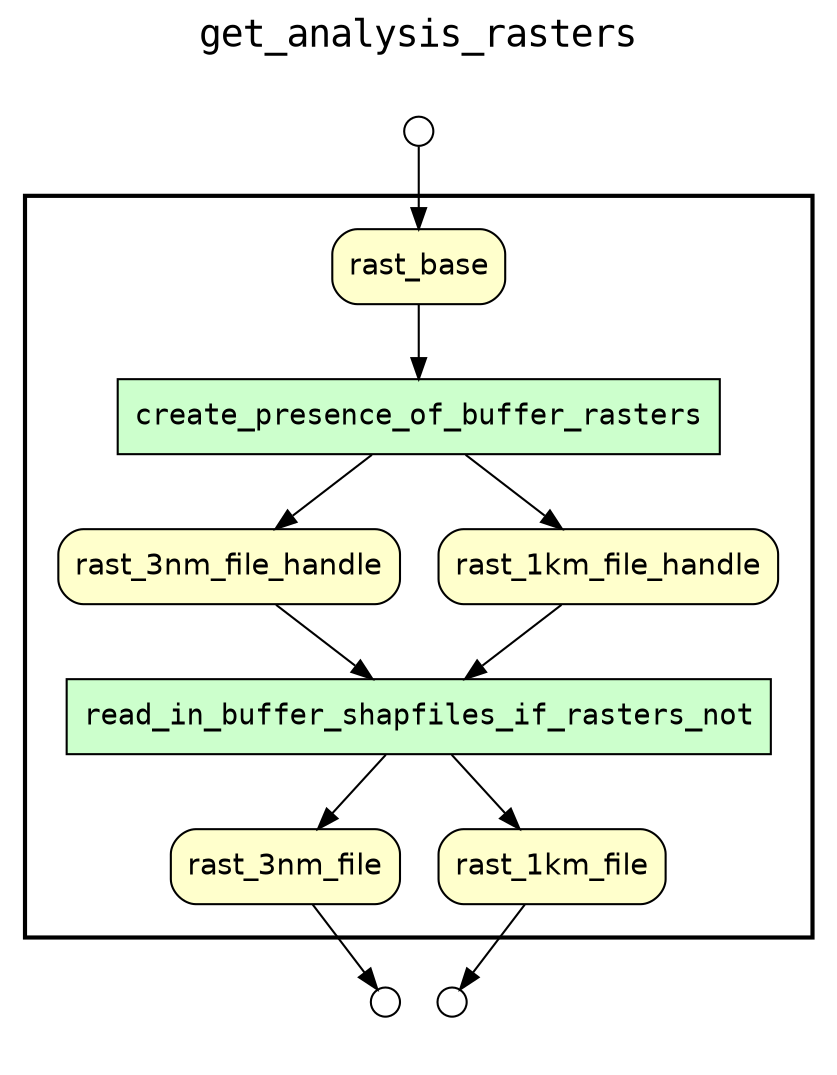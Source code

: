 
digraph yw_data_view {
rankdir=TB
fontname=Courier; fontsize=18; labelloc=t
label="get_analysis_rasters"
subgraph cluster_workflow { label=""; color=black; penwidth=2
subgraph cluster_workflow_inner { label=""; color=white
node[shape=box style="filled" fillcolor="#CCFFCC" peripheries=1 fontname=Courier]
read_in_buffer_shapfiles_if_rasters_not
create_presence_of_buffer_rasters
node[shape=box style="filled" fillcolor="#CCFFCC" peripheries=1 fontname=Courier]
node[shape=box style="rounded,filled" fillcolor="#FFFFCC" peripheries=1 fontname=Helvetica]
rast_base
rast_3nm_file_handle
rast_1km_file_handle
rast_3nm_file
rast_1km_file
node[shape=box style="rounded,filled" fillcolor="#FFFFFF" peripheries=1 fontname=Helvetica]
}}
subgraph cluster_inflows { label=""; color=white; penwidth=2
subgraph cluster_inflows_inner { label=""; color=white
node[shape=circle fillcolor="#FFFFFF" peripheries=1 width=0.2]
rast_base_inflow [label=""]
}}
subgraph cluster_outflows { label=""; color=white; penwidth=2
subgraph cluster_outflows_inner { label=""; color=white
node[shape=circle fillcolor="#FFFFFF" peripheries=1 width=0.2]
rast_1km_file_outflow [label=""]
rast_3nm_file_outflow [label=""]
}}
read_in_buffer_shapfiles_if_rasters_not -> rast_1km_file
read_in_buffer_shapfiles_if_rasters_not -> rast_3nm_file
create_presence_of_buffer_rasters -> rast_1km_file_handle
create_presence_of_buffer_rasters -> rast_3nm_file_handle
rast_base -> create_presence_of_buffer_rasters
rast_3nm_file_handle -> read_in_buffer_shapfiles_if_rasters_not
rast_1km_file_handle -> read_in_buffer_shapfiles_if_rasters_not
rast_base_inflow -> rast_base
rast_1km_file -> rast_1km_file_outflow
rast_3nm_file -> rast_3nm_file_outflow
}

